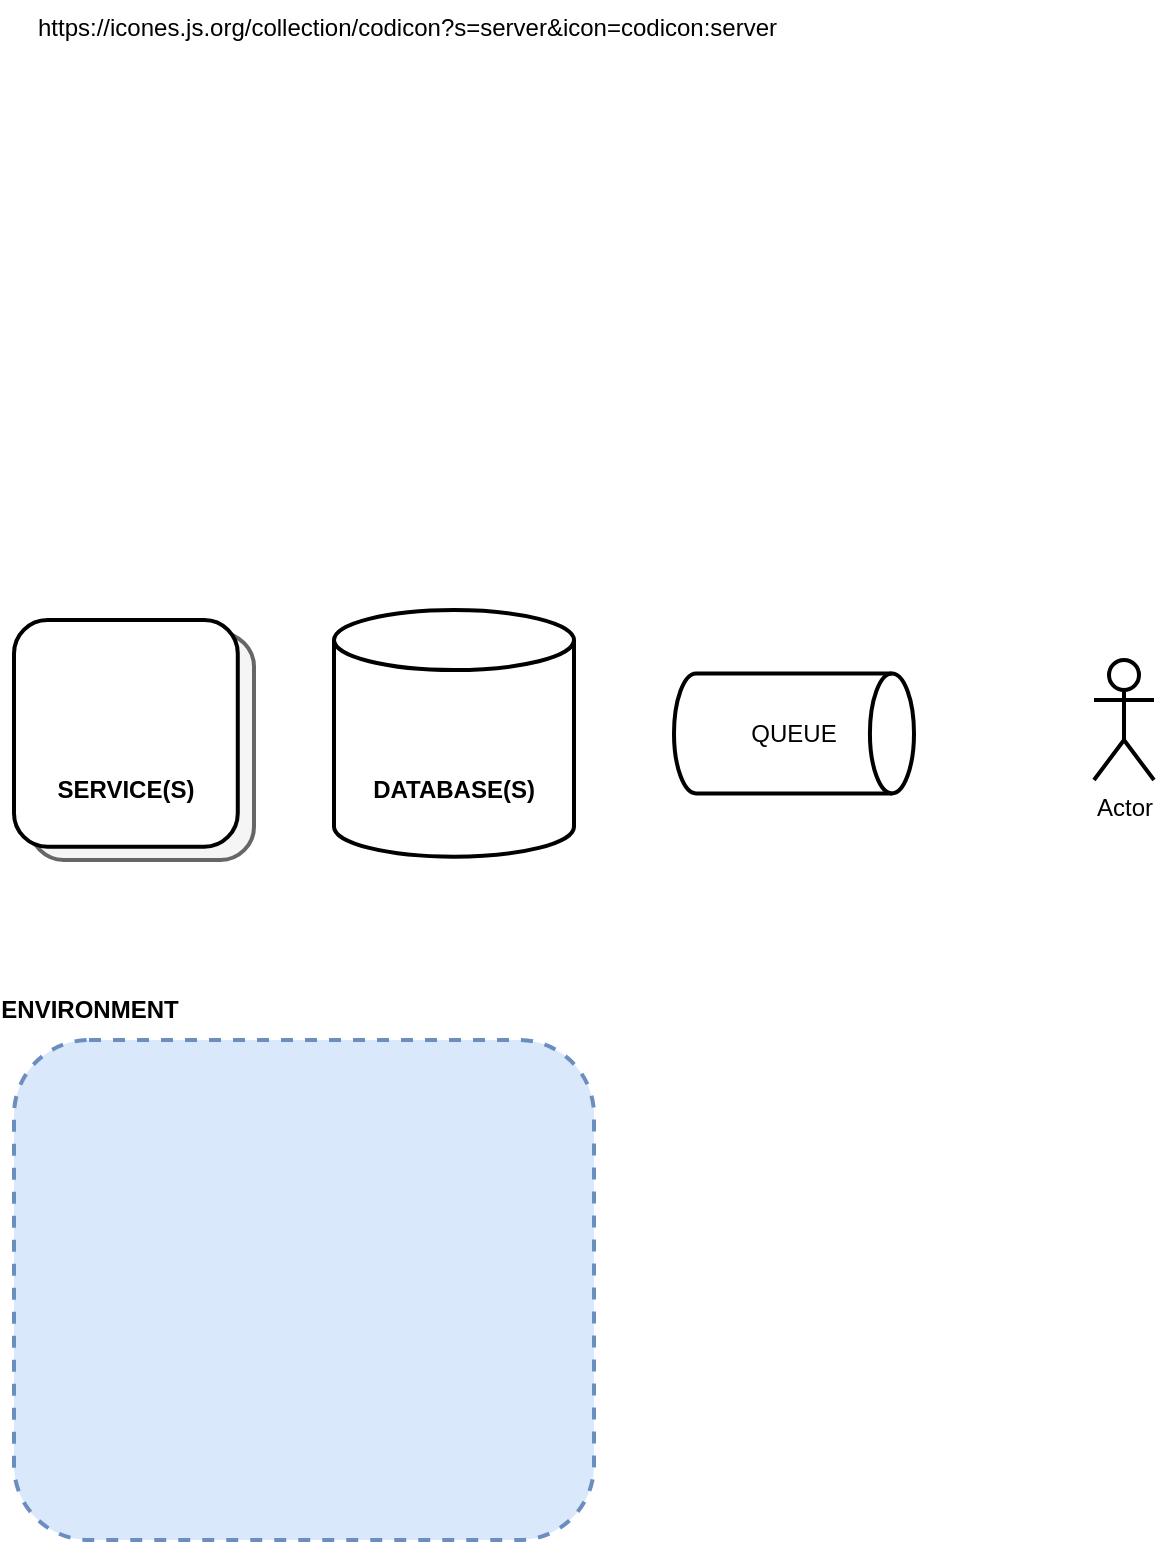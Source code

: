<mxfile locked="false" version="28.0.4" pages="7">
  <diagram name="0-components" id="q98-HXGZOueLtAXCwv_S">
    <mxGraphModel dx="3720" dy="1164" grid="1" gridSize="10" guides="1" tooltips="1" connect="1" arrows="1" fold="1" page="1" pageScale="1" pageWidth="827" pageHeight="1169" math="0" shadow="0">
      <root>
        <mxCell id="0" />
        <mxCell id="1" parent="0" />
        <mxCell id="2in-qt9QWwgsnZadH43Q-3" value="" style="rounded=1;whiteSpace=wrap;html=1;fillColor=#f5f5f5;fontColor=#333333;strokeColor=#666666;strokeWidth=2;" parent="1" vertex="1">
          <mxGeometry x="-1471.888" y="446.617" width="111.888" height="113.383" as="geometry" />
        </mxCell>
        <mxCell id="2in-qt9QWwgsnZadH43Q-2" value="" style="rounded=1;whiteSpace=wrap;html=1;strokeWidth=2;" parent="1" vertex="1">
          <mxGeometry x="-1480" y="440" width="111.888" height="113.383" as="geometry" />
        </mxCell>
        <mxCell id="2in-qt9QWwgsnZadH43Q-6" value="SERVICE(S)" style="text;html=1;align=center;verticalAlign=middle;whiteSpace=wrap;rounded=0;fontStyle=1" parent="1" vertex="1">
          <mxGeometry x="-1454.06" y="510" width="60" height="30" as="geometry" />
        </mxCell>
        <mxCell id="2in-qt9QWwgsnZadH43Q-9" value="" style="shape=cylinder3;whiteSpace=wrap;html=1;boundedLbl=1;backgroundOutline=1;size=15;strokeWidth=2;" parent="1" vertex="1">
          <mxGeometry x="-1320" y="435.04" width="120" height="123.31" as="geometry" />
        </mxCell>
        <mxCell id="2in-qt9QWwgsnZadH43Q-10" value="DATABASE(S)" style="text;html=1;align=center;verticalAlign=middle;whiteSpace=wrap;rounded=0;fontStyle=1" parent="1" vertex="1">
          <mxGeometry x="-1290" y="510" width="60" height="30" as="geometry" />
        </mxCell>
        <mxCell id="2in-qt9QWwgsnZadH43Q-11" value="" style="rounded=1;whiteSpace=wrap;html=1;fillColor=#dae8fc;strokeColor=#6c8ebf;strokeWidth=2;dashed=1;" parent="1" vertex="1">
          <mxGeometry x="-1480" y="650" width="290" height="250" as="geometry" />
        </mxCell>
        <mxCell id="2in-qt9QWwgsnZadH43Q-12" value="&lt;b&gt;ENVIRONMENT&lt;/b&gt;" style="text;html=1;align=center;verticalAlign=middle;whiteSpace=wrap;rounded=0;" parent="1" vertex="1">
          <mxGeometry x="-1471.89" y="620" width="60" height="30" as="geometry" />
        </mxCell>
        <mxCell id="2in-qt9QWwgsnZadH43Q-15" value="QUEUE" style="strokeWidth=2;html=1;shape=mxgraph.flowchart.direct_data;whiteSpace=wrap;" parent="1" vertex="1">
          <mxGeometry x="-1150" y="466.69" width="120" height="60" as="geometry" />
        </mxCell>
        <mxCell id="2in-qt9QWwgsnZadH43Q-20" value="Actor" style="shape=umlActor;verticalLabelPosition=bottom;verticalAlign=top;html=1;outlineConnect=0;strokeWidth=2;" parent="1" vertex="1">
          <mxGeometry x="-940" y="460" width="30" height="60" as="geometry" />
        </mxCell>
        <mxCell id="rHqAQgZ5BiUjoJXI_Eey-3" value="" style="shape=image;verticalLabelPosition=bottom;labelBackgroundColor=default;verticalAlign=top;aspect=fixed;imageAspect=0;image=https://api.iconify.design/codicon:robot.svg;" parent="1" vertex="1">
          <mxGeometry x="-1474.06" y="230" width="100" height="100" as="geometry" />
        </mxCell>
        <UserObject label="https://icones.js.org/collection/codicon?s=server&amp;icon=codicon:server" link="https://icones.js.org/collection/codicon?s=server&amp;icon=codicon:server" id="rHqAQgZ5BiUjoJXI_Eey-4">
          <mxCell style="text;whiteSpace=wrap;" parent="1" vertex="1">
            <mxGeometry x="-1470" y="130" width="400" height="40" as="geometry" />
          </mxCell>
        </UserObject>
        <mxCell id="rHqAQgZ5BiUjoJXI_Eey-5" value="" style="shape=image;verticalLabelPosition=bottom;labelBackgroundColor=default;verticalAlign=top;aspect=fixed;imageAspect=0;image=https://api.iconify.design/codicon:server.svg;imageBackground=none;shadow=0;opacity=80;" parent="1" vertex="1">
          <mxGeometry x="-1449.06" y="460" width="50" height="50" as="geometry" />
        </mxCell>
        <mxCell id="WrLofys684NvBoSxJbDP-1" value="" style="shape=image;verticalLabelPosition=bottom;labelBackgroundColor=default;verticalAlign=top;aspect=fixed;imageAspect=0;image=https://api.iconify.design/codicon:robot.svg;" vertex="1" parent="1">
          <mxGeometry x="-1330" y="270" width="100" height="100" as="geometry" />
        </mxCell>
      </root>
    </mxGraphModel>
  </diagram>
  <diagram id="V4UZfdDIEjR_V_J7zlWK" name="1-introduction-general-setup">
    <mxGraphModel dx="2066" dy="1164" grid="1" gridSize="10" guides="1" tooltips="1" connect="1" arrows="1" fold="1" page="1" pageScale="1" pageWidth="827" pageHeight="1169" math="0" shadow="0">
      <root>
        <mxCell id="0" />
        <mxCell id="1" parent="0" />
        <mxCell id="5EB2dj4WgbH720vFsUBV-6" value="" style="rounded=1;whiteSpace=wrap;html=1;fillColor=#dae8fc;strokeColor=#6c8ebf;strokeWidth=2;dashed=1;" parent="1" vertex="1">
          <mxGeometry x="10" y="30" width="220" height="210" as="geometry" />
        </mxCell>
        <mxCell id="5EB2dj4WgbH720vFsUBV-7" value="&lt;b&gt;ENVIRONMENT&lt;/b&gt;" style="text;html=1;align=center;verticalAlign=middle;whiteSpace=wrap;rounded=0;" parent="1" vertex="1">
          <mxGeometry x="25.94" width="60" height="30" as="geometry" />
        </mxCell>
        <mxCell id="5EB2dj4WgbH720vFsUBV-11" value="" style="rounded=1;whiteSpace=wrap;html=1;fillColor=#ffe6cc;strokeColor=#d79b00;strokeWidth=2;dashed=1;" parent="1" vertex="1">
          <mxGeometry x="380" y="30" width="220" height="210" as="geometry" />
        </mxCell>
        <mxCell id="5EB2dj4WgbH720vFsUBV-15" value="&lt;b&gt;OBSERVABILITY&lt;/b&gt;" style="text;html=1;align=center;verticalAlign=middle;whiteSpace=wrap;rounded=0;" parent="1" vertex="1">
          <mxGeometry x="395.94" width="60" height="30" as="geometry" />
        </mxCell>
        <mxCell id="5EB2dj4WgbH720vFsUBV-17" value="" style="endArrow=classic;html=1;rounded=0;exitX=1;exitY=0.5;exitDx=0;exitDy=0;entryX=0;entryY=0.5;entryDx=0;entryDy=0;strokeWidth=2;" parent="1" source="5EB2dj4WgbH720vFsUBV-6" target="5EB2dj4WgbH720vFsUBV-11" edge="1">
          <mxGeometry width="50" height="50" relative="1" as="geometry">
            <mxPoint x="360" y="40" as="sourcePoint" />
            <mxPoint x="410" y="-10" as="targetPoint" />
          </mxGeometry>
        </mxCell>
        <mxCell id="5EB2dj4WgbH720vFsUBV-21" value="&lt;b&gt;&lt;font style=&quot;font-size: 12px;&quot;&gt;TELEMETRY&lt;/font&gt;&lt;/b&gt;" style="edgeLabel;html=1;align=center;verticalAlign=middle;resizable=0;points=[];" parent="5EB2dj4WgbH720vFsUBV-17" vertex="1" connectable="0">
          <mxGeometry y="-2" relative="1" as="geometry">
            <mxPoint y="-2" as="offset" />
          </mxGeometry>
        </mxCell>
        <mxCell id="5EB2dj4WgbH720vFsUBV-22" value="" style="rounded=1;whiteSpace=wrap;html=1;fillColor=#d5e8d4;strokeColor=#82b366;strokeWidth=2;dashed=1;" parent="1" vertex="1">
          <mxGeometry x="750" y="30" width="220" height="210" as="geometry" />
        </mxCell>
        <mxCell id="5EB2dj4WgbH720vFsUBV-23" value="" style="rounded=1;whiteSpace=wrap;html=1;fillColor=#f5f5f5;fontColor=#333333;strokeColor=#666666;strokeWidth=2;" parent="1" vertex="1">
          <mxGeometry x="808.112" y="81.617" width="111.888" height="113.383" as="geometry" />
        </mxCell>
        <mxCell id="5EB2dj4WgbH720vFsUBV-24" value="" style="rounded=1;whiteSpace=wrap;html=1;strokeWidth=2;" parent="1" vertex="1">
          <mxGeometry x="800" y="75" width="111.888" height="113.383" as="geometry" />
        </mxCell>
        <mxCell id="5EB2dj4WgbH720vFsUBV-25" value="CHANNEL(S)" style="text;html=1;align=center;verticalAlign=middle;whiteSpace=wrap;rounded=0;fontStyle=1" parent="1" vertex="1">
          <mxGeometry x="825.94" y="145" width="60" height="30" as="geometry" />
        </mxCell>
        <mxCell id="5EB2dj4WgbH720vFsUBV-26" value="&lt;b&gt;COMMUNICATION&lt;/b&gt;" style="text;html=1;align=center;verticalAlign=middle;whiteSpace=wrap;rounded=0;" parent="1" vertex="1">
          <mxGeometry x="765.94" width="60" height="30" as="geometry" />
        </mxCell>
        <mxCell id="5EB2dj4WgbH720vFsUBV-28" value="" style="endArrow=classic;html=1;rounded=0;exitX=1;exitY=0.5;exitDx=0;exitDy=0;entryX=0;entryY=0.5;entryDx=0;entryDy=0;strokeWidth=2;" parent="1" target="5EB2dj4WgbH720vFsUBV-22" edge="1">
          <mxGeometry width="50" height="50" relative="1" as="geometry">
            <mxPoint x="600" y="135" as="sourcePoint" />
            <mxPoint x="780" y="-10" as="targetPoint" />
          </mxGeometry>
        </mxCell>
        <mxCell id="5EB2dj4WgbH720vFsUBV-29" value="&lt;b&gt;&lt;font style=&quot;font-size: 12px;&quot;&gt;TELEMETRY&lt;/font&gt;&lt;/b&gt;" style="edgeLabel;html=1;align=center;verticalAlign=middle;resizable=0;points=[];" parent="5EB2dj4WgbH720vFsUBV-28" vertex="1" connectable="0">
          <mxGeometry y="-2" relative="1" as="geometry">
            <mxPoint y="-2" as="offset" />
          </mxGeometry>
        </mxCell>
        <mxCell id="c-0a2TaC_7o56ebuyVyS-5" value="" style="group" parent="1" vertex="1" connectable="0">
          <mxGeometry x="1110" y="85" width="60" height="93.38" as="geometry" />
        </mxCell>
        <mxCell id="c-0a2TaC_7o56ebuyVyS-3" value="" style="shape=actor;whiteSpace=wrap;html=1;strokeWidth=2;fillColor=#f5f5f5;fontColor=#333333;strokeColor=#666666;" parent="c-0a2TaC_7o56ebuyVyS-5" vertex="1">
          <mxGeometry width="60" height="65" as="geometry" />
        </mxCell>
        <mxCell id="c-0a2TaC_7o56ebuyVyS-4" value="&lt;b&gt;ENGINEER(S)&lt;/b&gt;" style="text;html=1;align=center;verticalAlign=middle;whiteSpace=wrap;rounded=0;" parent="c-0a2TaC_7o56ebuyVyS-5" vertex="1">
          <mxGeometry y="75" width="60" height="18.38" as="geometry" />
        </mxCell>
        <mxCell id="c-0a2TaC_7o56ebuyVyS-8" value="" style="endArrow=classic;html=1;rounded=0;exitX=1;exitY=0.5;exitDx=0;exitDy=0;entryX=0;entryY=0.75;entryDx=0;entryDy=0;strokeWidth=2;" parent="1" source="5EB2dj4WgbH720vFsUBV-22" target="c-0a2TaC_7o56ebuyVyS-3" edge="1">
          <mxGeometry width="50" height="50" relative="1" as="geometry">
            <mxPoint x="1061" y="120" as="sourcePoint" />
            <mxPoint x="1211" y="120" as="targetPoint" />
          </mxGeometry>
        </mxCell>
        <mxCell id="c-0a2TaC_7o56ebuyVyS-9" value="&lt;b&gt;&lt;font style=&quot;font-size: 12px;&quot;&gt;NOTIFICATION&lt;/font&gt;&lt;/b&gt;" style="edgeLabel;html=1;align=center;verticalAlign=middle;resizable=0;points=[];" parent="c-0a2TaC_7o56ebuyVyS-8" vertex="1" connectable="0">
          <mxGeometry y="-2" relative="1" as="geometry">
            <mxPoint y="-2" as="offset" />
          </mxGeometry>
        </mxCell>
        <mxCell id="3OyJ6j5H-HCbSMOfHANg-5" value="" style="group" parent="1" vertex="1" connectable="0">
          <mxGeometry x="60" y="75" width="120" height="120" as="geometry" />
        </mxCell>
        <mxCell id="3OyJ6j5H-HCbSMOfHANg-1" value="" style="rounded=1;whiteSpace=wrap;html=1;fillColor=#f5f5f5;fontColor=#333333;strokeColor=#666666;strokeWidth=2;" parent="3OyJ6j5H-HCbSMOfHANg-5" vertex="1">
          <mxGeometry x="8.112" y="6.617" width="111.888" height="113.383" as="geometry" />
        </mxCell>
        <mxCell id="3OyJ6j5H-HCbSMOfHANg-2" value="" style="rounded=1;whiteSpace=wrap;html=1;strokeWidth=2;" parent="3OyJ6j5H-HCbSMOfHANg-5" vertex="1">
          <mxGeometry width="111.888" height="113.383" as="geometry" />
        </mxCell>
        <mxCell id="3OyJ6j5H-HCbSMOfHANg-3" value="SERVICE(S)" style="text;html=1;align=center;verticalAlign=middle;whiteSpace=wrap;rounded=0;fontStyle=1" parent="3OyJ6j5H-HCbSMOfHANg-5" vertex="1">
          <mxGeometry x="25.94" y="70" width="60" height="30" as="geometry" />
        </mxCell>
        <mxCell id="3OyJ6j5H-HCbSMOfHANg-4" value="" style="shape=image;verticalLabelPosition=bottom;labelBackgroundColor=default;verticalAlign=top;aspect=fixed;imageAspect=0;image=https://api.iconify.design/codicon:server.svg;imageBackground=none;shadow=0;" parent="3OyJ6j5H-HCbSMOfHANg-5" vertex="1">
          <mxGeometry x="30.94" y="20" width="50" height="50" as="geometry" />
        </mxCell>
        <mxCell id="3OyJ6j5H-HCbSMOfHANg-7" value="" style="rounded=1;whiteSpace=wrap;html=1;fillColor=#f5f5f5;fontColor=#333333;strokeColor=#666666;strokeWidth=2;" parent="1" vertex="1">
          <mxGeometry x="438.112" y="84.927" width="111.888" height="113.383" as="geometry" />
        </mxCell>
        <mxCell id="3OyJ6j5H-HCbSMOfHANg-8" value="" style="rounded=1;whiteSpace=wrap;html=1;strokeWidth=2;" parent="1" vertex="1">
          <mxGeometry x="430" y="78.31" width="111.888" height="113.383" as="geometry" />
        </mxCell>
        <mxCell id="3OyJ6j5H-HCbSMOfHANg-9" value="SERVICE(S)" style="text;html=1;align=center;verticalAlign=middle;whiteSpace=wrap;rounded=0;fontStyle=1" parent="1" vertex="1">
          <mxGeometry x="455.94" y="148.31" width="60" height="30" as="geometry" />
        </mxCell>
        <mxCell id="3OyJ6j5H-HCbSMOfHANg-11" value="" style="shape=image;verticalLabelPosition=bottom;labelBackgroundColor=default;verticalAlign=top;aspect=fixed;imageAspect=0;image=https://api.iconify.design/codicon:telescope.svg;" parent="1" vertex="1">
          <mxGeometry x="460.94" y="98.31" width="50" height="50" as="geometry" />
        </mxCell>
        <mxCell id="3OyJ6j5H-HCbSMOfHANg-12" value="" style="shape=image;verticalLabelPosition=bottom;labelBackgroundColor=default;verticalAlign=top;aspect=fixed;imageAspect=0;image=https://api.iconify.design/codicon:comment-discussion.svg;" parent="1" vertex="1">
          <mxGeometry x="830.94" y="95" width="50" height="50" as="geometry" />
        </mxCell>
      </root>
    </mxGraphModel>
  </diagram>
  <diagram name="2-copilot-architecture" id="DCrBP6mMyGLm7eOrpJTi">
    <mxGraphModel dx="2066" dy="1164" grid="1" gridSize="10" guides="1" tooltips="1" connect="1" arrows="1" fold="1" page="1" pageScale="1" pageWidth="827" pageHeight="1169" math="0" shadow="0">
      <root>
        <mxCell id="BNOh3TvX74pcn2_nm_7V-0" />
        <mxCell id="BNOh3TvX74pcn2_nm_7V-1" parent="BNOh3TvX74pcn2_nm_7V-0" />
        <mxCell id="UbhqbU8CRIctHor-87NW-0" value="" style="rounded=1;whiteSpace=wrap;html=1;fillColor=#dae8fc;strokeColor=#6c8ebf;strokeWidth=2;dashed=1;" parent="BNOh3TvX74pcn2_nm_7V-1" vertex="1">
          <mxGeometry x="6" y="30" width="220" height="210" as="geometry" />
        </mxCell>
        <mxCell id="UbhqbU8CRIctHor-87NW-1" value="&lt;b&gt;ENVIRONMENT&lt;/b&gt;" style="text;html=1;align=center;verticalAlign=middle;whiteSpace=wrap;rounded=0;" parent="BNOh3TvX74pcn2_nm_7V-1" vertex="1">
          <mxGeometry x="21.94" width="60" height="30" as="geometry" />
        </mxCell>
        <mxCell id="UbhqbU8CRIctHor-87NW-2" value="" style="rounded=1;whiteSpace=wrap;html=1;fillColor=#ffe6cc;strokeColor=#d79b00;strokeWidth=2;dashed=1;" parent="BNOh3TvX74pcn2_nm_7V-1" vertex="1">
          <mxGeometry x="376" y="30" width="220" height="210" as="geometry" />
        </mxCell>
        <mxCell id="UbhqbU8CRIctHor-87NW-3" value="&lt;b&gt;OBSERVABILITY&lt;/b&gt;" style="text;html=1;align=center;verticalAlign=middle;whiteSpace=wrap;rounded=0;" parent="BNOh3TvX74pcn2_nm_7V-1" vertex="1">
          <mxGeometry x="391.94" width="60" height="30" as="geometry" />
        </mxCell>
        <mxCell id="UbhqbU8CRIctHor-87NW-4" value="" style="endArrow=classic;html=1;rounded=0;exitX=1;exitY=0.5;exitDx=0;exitDy=0;entryX=0;entryY=0.5;entryDx=0;entryDy=0;strokeWidth=2;" parent="BNOh3TvX74pcn2_nm_7V-1" source="UbhqbU8CRIctHor-87NW-0" target="UbhqbU8CRIctHor-87NW-2" edge="1">
          <mxGeometry width="50" height="50" relative="1" as="geometry">
            <mxPoint x="356" y="40" as="sourcePoint" />
            <mxPoint x="406" y="-10" as="targetPoint" />
          </mxGeometry>
        </mxCell>
        <mxCell id="UbhqbU8CRIctHor-87NW-5" value="&lt;b&gt;&lt;font style=&quot;font-size: 12px;&quot;&gt;TELEMETRY&lt;/font&gt;&lt;/b&gt;" style="edgeLabel;html=1;align=center;verticalAlign=middle;resizable=0;points=[];" parent="UbhqbU8CRIctHor-87NW-4" vertex="1" connectable="0">
          <mxGeometry y="-2" relative="1" as="geometry">
            <mxPoint y="-2" as="offset" />
          </mxGeometry>
        </mxCell>
        <mxCell id="UbhqbU8CRIctHor-87NW-6" value="" style="rounded=1;whiteSpace=wrap;html=1;fillColor=#d5e8d4;strokeColor=#82b366;strokeWidth=2;dashed=1;" parent="BNOh3TvX74pcn2_nm_7V-1" vertex="1">
          <mxGeometry x="746" y="30" width="220" height="210" as="geometry" />
        </mxCell>
        <mxCell id="UbhqbU8CRIctHor-87NW-7" value="" style="rounded=1;whiteSpace=wrap;html=1;fillColor=#f5f5f5;fontColor=#333333;strokeColor=#666666;strokeWidth=2;" parent="BNOh3TvX74pcn2_nm_7V-1" vertex="1">
          <mxGeometry x="804.112" y="81.617" width="111.888" height="113.383" as="geometry" />
        </mxCell>
        <mxCell id="UbhqbU8CRIctHor-87NW-8" value="" style="rounded=1;whiteSpace=wrap;html=1;strokeWidth=2;" parent="BNOh3TvX74pcn2_nm_7V-1" vertex="1">
          <mxGeometry x="796" y="75" width="111.888" height="113.383" as="geometry" />
        </mxCell>
        <mxCell id="UbhqbU8CRIctHor-87NW-9" value="CHANNEL(S)" style="text;html=1;align=center;verticalAlign=middle;whiteSpace=wrap;rounded=0;fontStyle=1" parent="BNOh3TvX74pcn2_nm_7V-1" vertex="1">
          <mxGeometry x="821.94" y="145" width="60" height="30" as="geometry" />
        </mxCell>
        <mxCell id="UbhqbU8CRIctHor-87NW-10" value="&lt;b&gt;COMMUNICATION&lt;/b&gt;" style="text;html=1;align=center;verticalAlign=middle;whiteSpace=wrap;rounded=0;" parent="BNOh3TvX74pcn2_nm_7V-1" vertex="1">
          <mxGeometry x="761.94" width="60" height="30" as="geometry" />
        </mxCell>
        <mxCell id="UbhqbU8CRIctHor-87NW-11" value="" style="endArrow=classic;html=1;rounded=0;exitX=1;exitY=0.5;exitDx=0;exitDy=0;entryX=0;entryY=0.5;entryDx=0;entryDy=0;strokeWidth=2;" parent="BNOh3TvX74pcn2_nm_7V-1" target="UbhqbU8CRIctHor-87NW-6" edge="1">
          <mxGeometry width="50" height="50" relative="1" as="geometry">
            <mxPoint x="596" y="135" as="sourcePoint" />
            <mxPoint x="776" y="-10" as="targetPoint" />
          </mxGeometry>
        </mxCell>
        <mxCell id="UbhqbU8CRIctHor-87NW-12" value="&lt;b&gt;&lt;font style=&quot;font-size: 12px;&quot;&gt;TELEMETRY&lt;/font&gt;&lt;/b&gt;" style="edgeLabel;html=1;align=center;verticalAlign=middle;resizable=0;points=[];" parent="UbhqbU8CRIctHor-87NW-11" vertex="1" connectable="0">
          <mxGeometry y="-2" relative="1" as="geometry">
            <mxPoint y="-2" as="offset" />
          </mxGeometry>
        </mxCell>
        <mxCell id="UbhqbU8CRIctHor-87NW-13" value="" style="group" parent="BNOh3TvX74pcn2_nm_7V-1" vertex="1" connectable="0">
          <mxGeometry x="1106" y="85" width="60" height="93.38" as="geometry" />
        </mxCell>
        <mxCell id="UbhqbU8CRIctHor-87NW-14" value="" style="shape=actor;whiteSpace=wrap;html=1;strokeWidth=2;fillColor=#f5f5f5;fontColor=#333333;strokeColor=#666666;" parent="UbhqbU8CRIctHor-87NW-13" vertex="1">
          <mxGeometry width="60" height="65" as="geometry" />
        </mxCell>
        <mxCell id="UbhqbU8CRIctHor-87NW-15" value="&lt;b&gt;ENGINEER(S)&lt;/b&gt;" style="text;html=1;align=center;verticalAlign=middle;whiteSpace=wrap;rounded=0;" parent="UbhqbU8CRIctHor-87NW-13" vertex="1">
          <mxGeometry y="75" width="60" height="18.38" as="geometry" />
        </mxCell>
        <mxCell id="UbhqbU8CRIctHor-87NW-16" value="" style="endArrow=classic;html=1;rounded=0;exitX=1;exitY=0.5;exitDx=0;exitDy=0;entryX=0;entryY=0.75;entryDx=0;entryDy=0;strokeWidth=2;" parent="BNOh3TvX74pcn2_nm_7V-1" source="UbhqbU8CRIctHor-87NW-6" target="UbhqbU8CRIctHor-87NW-14" edge="1">
          <mxGeometry width="50" height="50" relative="1" as="geometry">
            <mxPoint x="1057" y="120" as="sourcePoint" />
            <mxPoint x="1207" y="120" as="targetPoint" />
          </mxGeometry>
        </mxCell>
        <mxCell id="UbhqbU8CRIctHor-87NW-17" value="&lt;b&gt;&lt;font style=&quot;font-size: 12px;&quot;&gt;NOTIFICATION&lt;/font&gt;&lt;/b&gt;" style="edgeLabel;html=1;align=center;verticalAlign=middle;resizable=0;points=[];" parent="UbhqbU8CRIctHor-87NW-16" vertex="1" connectable="0">
          <mxGeometry y="-2" relative="1" as="geometry">
            <mxPoint y="-2" as="offset" />
          </mxGeometry>
        </mxCell>
        <mxCell id="UbhqbU8CRIctHor-87NW-18" value="" style="group" parent="BNOh3TvX74pcn2_nm_7V-1" vertex="1" connectable="0">
          <mxGeometry x="56" y="75" width="120.0" height="120" as="geometry" />
        </mxCell>
        <mxCell id="UbhqbU8CRIctHor-87NW-19" value="" style="rounded=1;whiteSpace=wrap;html=1;fillColor=#f5f5f5;fontColor=#333333;strokeColor=#666666;strokeWidth=2;" parent="UbhqbU8CRIctHor-87NW-18" vertex="1">
          <mxGeometry x="8.112" y="6.617" width="111.888" height="113.383" as="geometry" />
        </mxCell>
        <mxCell id="UbhqbU8CRIctHor-87NW-20" value="" style="rounded=1;whiteSpace=wrap;html=1;strokeWidth=2;" parent="UbhqbU8CRIctHor-87NW-18" vertex="1">
          <mxGeometry width="111.888" height="113.383" as="geometry" />
        </mxCell>
        <mxCell id="UbhqbU8CRIctHor-87NW-21" value="SERVICE(S)" style="text;html=1;align=center;verticalAlign=middle;whiteSpace=wrap;rounded=0;fontStyle=1" parent="UbhqbU8CRIctHor-87NW-18" vertex="1">
          <mxGeometry x="25.94" y="70" width="60" height="30" as="geometry" />
        </mxCell>
        <mxCell id="UbhqbU8CRIctHor-87NW-22" value="" style="shape=image;verticalLabelPosition=bottom;labelBackgroundColor=default;verticalAlign=top;aspect=fixed;imageAspect=0;image=https://api.iconify.design/codicon:server.svg;imageBackground=none;shadow=0;" parent="UbhqbU8CRIctHor-87NW-18" vertex="1">
          <mxGeometry x="30.94" y="20" width="50" height="50" as="geometry" />
        </mxCell>
        <mxCell id="UbhqbU8CRIctHor-87NW-23" value="" style="rounded=1;whiteSpace=wrap;html=1;fillColor=#f5f5f5;fontColor=#333333;strokeColor=#666666;strokeWidth=2;" parent="BNOh3TvX74pcn2_nm_7V-1" vertex="1">
          <mxGeometry x="434.112" y="84.927" width="111.888" height="113.383" as="geometry" />
        </mxCell>
        <mxCell id="UbhqbU8CRIctHor-87NW-24" value="" style="rounded=1;whiteSpace=wrap;html=1;strokeWidth=2;" parent="BNOh3TvX74pcn2_nm_7V-1" vertex="1">
          <mxGeometry x="426" y="78.31" width="111.888" height="113.383" as="geometry" />
        </mxCell>
        <mxCell id="UbhqbU8CRIctHor-87NW-25" value="SERVICE(S)" style="text;html=1;align=center;verticalAlign=middle;whiteSpace=wrap;rounded=0;fontStyle=1" parent="BNOh3TvX74pcn2_nm_7V-1" vertex="1">
          <mxGeometry x="451.94" y="148.31" width="60" height="30" as="geometry" />
        </mxCell>
        <mxCell id="UbhqbU8CRIctHor-87NW-26" value="" style="shape=image;verticalLabelPosition=bottom;labelBackgroundColor=default;verticalAlign=top;aspect=fixed;imageAspect=0;image=https://api.iconify.design/codicon:telescope.svg;" parent="BNOh3TvX74pcn2_nm_7V-1" vertex="1">
          <mxGeometry x="456.94" y="98.31" width="50" height="50" as="geometry" />
        </mxCell>
        <mxCell id="UbhqbU8CRIctHor-87NW-27" value="" style="shape=image;verticalLabelPosition=bottom;labelBackgroundColor=default;verticalAlign=top;aspect=fixed;imageAspect=0;image=https://api.iconify.design/codicon:comment-discussion.svg;" parent="BNOh3TvX74pcn2_nm_7V-1" vertex="1">
          <mxGeometry x="826.94" y="95" width="50" height="50" as="geometry" />
        </mxCell>
        <mxCell id="UbhqbU8CRIctHor-87NW-30" value="" style="group" parent="BNOh3TvX74pcn2_nm_7V-1" vertex="1" connectable="0">
          <mxGeometry x="426" y="330" width="120.0" height="120" as="geometry" />
        </mxCell>
        <mxCell id="UbhqbU8CRIctHor-87NW-31" value="" style="rounded=1;whiteSpace=wrap;html=1;fillColor=#f5f5f5;fontColor=#333333;strokeColor=#666666;strokeWidth=2;" parent="UbhqbU8CRIctHor-87NW-30" vertex="1">
          <mxGeometry x="8.112" y="6.617" width="111.888" height="113.383" as="geometry" />
        </mxCell>
        <mxCell id="UbhqbU8CRIctHor-87NW-32" value="" style="rounded=1;whiteSpace=wrap;html=1;strokeWidth=2;" parent="UbhqbU8CRIctHor-87NW-30" vertex="1">
          <mxGeometry width="111.888" height="113.383" as="geometry" />
        </mxCell>
        <mxCell id="UbhqbU8CRIctHor-87NW-33" value="COPILOT" style="text;html=1;align=center;verticalAlign=middle;whiteSpace=wrap;rounded=0;fontStyle=1" parent="UbhqbU8CRIctHor-87NW-30" vertex="1">
          <mxGeometry x="25.94" y="70" width="60" height="30" as="geometry" />
        </mxCell>
        <mxCell id="UbhqbU8CRIctHor-87NW-35" value="" style="shape=image;verticalLabelPosition=bottom;labelBackgroundColor=default;verticalAlign=top;aspect=fixed;imageAspect=0;image=https://api.iconify.design/codicon:robot.svg;" parent="UbhqbU8CRIctHor-87NW-30" vertex="1">
          <mxGeometry x="30.94" y="20" width="50" height="50" as="geometry" />
        </mxCell>
        <mxCell id="UbhqbU8CRIctHor-87NW-36" value="" style="group" parent="BNOh3TvX74pcn2_nm_7V-1" vertex="1" connectable="0">
          <mxGeometry x="426" y="520" width="120.0" height="120" as="geometry" />
        </mxCell>
        <mxCell id="UbhqbU8CRIctHor-87NW-37" value="" style="rounded=1;whiteSpace=wrap;html=1;fillColor=#f5f5f5;fontColor=#333333;strokeColor=#666666;strokeWidth=2;" parent="UbhqbU8CRIctHor-87NW-36" vertex="1">
          <mxGeometry x="8.112" y="6.617" width="111.888" height="113.383" as="geometry" />
        </mxCell>
        <mxCell id="UbhqbU8CRIctHor-87NW-38" value="" style="rounded=1;whiteSpace=wrap;html=1;strokeWidth=2;" parent="UbhqbU8CRIctHor-87NW-36" vertex="1">
          <mxGeometry width="111.888" height="113.383" as="geometry" />
        </mxCell>
        <mxCell id="UbhqbU8CRIctHor-87NW-39" value="LLM" style="text;html=1;align=center;verticalAlign=middle;whiteSpace=wrap;rounded=0;fontStyle=1" parent="UbhqbU8CRIctHor-87NW-36" vertex="1">
          <mxGeometry x="25.94" y="70" width="60" height="30" as="geometry" />
        </mxCell>
        <mxCell id="UbhqbU8CRIctHor-87NW-40" value="" style="shape=image;verticalLabelPosition=bottom;labelBackgroundColor=default;verticalAlign=top;aspect=fixed;imageAspect=0;image=https://api.iconify.design/codicon:server.svg;imageBackground=none;shadow=0;" parent="UbhqbU8CRIctHor-87NW-36" vertex="1">
          <mxGeometry x="30.94" y="20" width="50" height="50" as="geometry" />
        </mxCell>
        <mxCell id="UbhqbU8CRIctHor-87NW-41" value="" style="endArrow=classic;html=1;rounded=0;exitX=0.5;exitY=0;exitDx=0;exitDy=0;entryX=0.473;entryY=1.01;entryDx=0;entryDy=0;strokeWidth=2;entryPerimeter=0;startArrow=classic;startFill=1;" parent="BNOh3TvX74pcn2_nm_7V-1" source="UbhqbU8CRIctHor-87NW-32" target="UbhqbU8CRIctHor-87NW-2" edge="1">
          <mxGeometry width="50" height="50" relative="1" as="geometry">
            <mxPoint x="706" y="250" as="sourcePoint" />
            <mxPoint x="856" y="250" as="targetPoint" />
          </mxGeometry>
        </mxCell>
        <mxCell id="UbhqbU8CRIctHor-87NW-42" value="&lt;span style=&quot;font-size: 12px;&quot;&gt;&lt;b&gt;SIGNALS&lt;/b&gt;&lt;/span&gt;" style="edgeLabel;html=1;align=center;verticalAlign=middle;resizable=0;points=[];" parent="UbhqbU8CRIctHor-87NW-41" vertex="1" connectable="0">
          <mxGeometry y="-2" relative="1" as="geometry">
            <mxPoint y="-2" as="offset" />
          </mxGeometry>
        </mxCell>
        <mxCell id="UbhqbU8CRIctHor-87NW-44" value="" style="endArrow=classic;html=1;rounded=1;exitX=1;exitY=0.5;exitDx=0;exitDy=0;entryX=0.5;entryY=1;entryDx=0;entryDy=0;strokeWidth=2;edgeStyle=orthogonalEdgeStyle;startArrow=classic;startFill=1;" parent="BNOh3TvX74pcn2_nm_7V-1" source="UbhqbU8CRIctHor-87NW-32" target="UbhqbU8CRIctHor-87NW-6" edge="1">
          <mxGeometry width="50" height="50" relative="1" as="geometry">
            <mxPoint x="546" y="260" as="sourcePoint" />
            <mxPoint x="696" y="260" as="targetPoint" />
          </mxGeometry>
        </mxCell>
        <mxCell id="UbhqbU8CRIctHor-87NW-45" value="&lt;span style=&quot;font-size: 12px;&quot;&gt;&lt;b&gt;NOTIFICATION(S)&lt;/b&gt;&lt;/span&gt;" style="edgeLabel;html=1;align=center;verticalAlign=middle;resizable=0;points=[];" parent="UbhqbU8CRIctHor-87NW-44" vertex="1" connectable="0">
          <mxGeometry y="-2" relative="1" as="geometry">
            <mxPoint x="-80" y="-2" as="offset" />
          </mxGeometry>
        </mxCell>
        <mxCell id="UbhqbU8CRIctHor-87NW-47" value="&lt;span style=&quot;font-size: 12px;&quot;&gt;&lt;b&gt;REPLY&lt;/b&gt;&lt;/span&gt;" style="edgeLabel;html=1;align=center;verticalAlign=middle;resizable=0;points=[];" parent="BNOh3TvX74pcn2_nm_7V-1" vertex="1" connectable="0">
          <mxGeometry x="856" y="320" as="geometry" />
        </mxCell>
        <mxCell id="UbhqbU8CRIctHor-87NW-48" value="" style="endArrow=classic;html=1;rounded=0;exitX=0.5;exitY=0;exitDx=0;exitDy=0;entryX=0.5;entryY=1;entryDx=0;entryDy=0;strokeWidth=2;startArrow=classic;startFill=1;" parent="BNOh3TvX74pcn2_nm_7V-1" source="UbhqbU8CRIctHor-87NW-38" target="UbhqbU8CRIctHor-87NW-32" edge="1">
          <mxGeometry width="50" height="50" relative="1" as="geometry">
            <mxPoint x="628" y="588" as="sourcePoint" />
            <mxPoint x="626" y="500" as="targetPoint" />
          </mxGeometry>
        </mxCell>
        <mxCell id="UbhqbU8CRIctHor-87NW-49" value="&lt;span style=&quot;font-size: 12px;&quot;&gt;&lt;b&gt;CALL&lt;/b&gt;&lt;/span&gt;" style="edgeLabel;html=1;align=center;verticalAlign=middle;resizable=0;points=[];" parent="UbhqbU8CRIctHor-87NW-48" vertex="1" connectable="0">
          <mxGeometry y="-2" relative="1" as="geometry">
            <mxPoint y="-2" as="offset" />
          </mxGeometry>
        </mxCell>
      </root>
    </mxGraphModel>
  </diagram>
  <diagram name="3-environment-setup" id="RlkyIpyL3uwBH8MP19K5">
    <mxGraphModel dx="2066" dy="1272" grid="1" gridSize="10" guides="1" tooltips="1" connect="1" arrows="1" fold="1" page="1" pageScale="1" pageWidth="827" pageHeight="1169" math="0" shadow="0">
      <root>
        <mxCell id="PGnj8TDQs7HSUovZBll8-0" />
        <mxCell id="PGnj8TDQs7HSUovZBll8-1" parent="PGnj8TDQs7HSUovZBll8-0" />
        <mxCell id="PGnj8TDQs7HSUovZBll8-2" value="" style="rounded=1;whiteSpace=wrap;html=1;fillColor=#dae8fc;strokeColor=#6c8ebf;strokeWidth=2;dashed=1;" vertex="1" parent="PGnj8TDQs7HSUovZBll8-1">
          <mxGeometry x="6" y="30" width="514" height="530" as="geometry" />
        </mxCell>
        <mxCell id="PGnj8TDQs7HSUovZBll8-3" value="&lt;b&gt;ENVIRONMENT&lt;/b&gt;" style="text;html=1;align=center;verticalAlign=middle;whiteSpace=wrap;rounded=0;" vertex="1" parent="PGnj8TDQs7HSUovZBll8-1">
          <mxGeometry x="21.94" width="60" height="30" as="geometry" />
        </mxCell>
        <mxCell id="PGnj8TDQs7HSUovZBll8-20" value="" style="group" vertex="1" connectable="0" parent="PGnj8TDQs7HSUovZBll8-1">
          <mxGeometry x="56" y="75" width="120.0" height="120" as="geometry" />
        </mxCell>
        <mxCell id="PGnj8TDQs7HSUovZBll8-21" value="" style="rounded=1;whiteSpace=wrap;html=1;fillColor=#f5f5f5;fontColor=#333333;strokeColor=#666666;strokeWidth=2;" vertex="1" parent="PGnj8TDQs7HSUovZBll8-20">
          <mxGeometry x="8.112" y="6.617" width="111.888" height="113.383" as="geometry" />
        </mxCell>
        <mxCell id="PGnj8TDQs7HSUovZBll8-22" value="" style="rounded=1;whiteSpace=wrap;html=1;strokeWidth=2;" vertex="1" parent="PGnj8TDQs7HSUovZBll8-20">
          <mxGeometry width="111.888" height="113.383" as="geometry" />
        </mxCell>
        <mxCell id="PGnj8TDQs7HSUovZBll8-23" value="PRODUCTS SERVICE" style="text;html=1;align=center;verticalAlign=middle;whiteSpace=wrap;rounded=0;fontStyle=1" vertex="1" parent="PGnj8TDQs7HSUovZBll8-20">
          <mxGeometry x="25.94" y="70" width="60" height="30" as="geometry" />
        </mxCell>
        <mxCell id="PGnj8TDQs7HSUovZBll8-24" value="" style="shape=image;verticalLabelPosition=bottom;labelBackgroundColor=default;verticalAlign=top;aspect=fixed;imageAspect=0;image=https://api.iconify.design/codicon:server.svg;imageBackground=none;shadow=0;" vertex="1" parent="PGnj8TDQs7HSUovZBll8-20">
          <mxGeometry x="30.94" y="20" width="50" height="50" as="geometry" />
        </mxCell>
        <mxCell id="21zFspnQtsuQpNX_Fmsd-6" value="" style="group" vertex="1" connectable="0" parent="PGnj8TDQs7HSUovZBll8-1">
          <mxGeometry x="56" y="270" width="120.0" height="120" as="geometry" />
        </mxCell>
        <mxCell id="21zFspnQtsuQpNX_Fmsd-7" value="" style="rounded=1;whiteSpace=wrap;html=1;fillColor=#f5f5f5;fontColor=#333333;strokeColor=#666666;strokeWidth=2;" vertex="1" parent="21zFspnQtsuQpNX_Fmsd-6">
          <mxGeometry x="8.112" y="6.617" width="111.888" height="113.383" as="geometry" />
        </mxCell>
        <mxCell id="21zFspnQtsuQpNX_Fmsd-8" value="" style="rounded=1;whiteSpace=wrap;html=1;strokeWidth=2;" vertex="1" parent="21zFspnQtsuQpNX_Fmsd-6">
          <mxGeometry width="111.888" height="113.383" as="geometry" />
        </mxCell>
        <mxCell id="21zFspnQtsuQpNX_Fmsd-9" value="ORDERS SERVICE" style="text;html=1;align=center;verticalAlign=middle;whiteSpace=wrap;rounded=0;fontStyle=1" vertex="1" parent="21zFspnQtsuQpNX_Fmsd-6">
          <mxGeometry x="25.94" y="70" width="60" height="30" as="geometry" />
        </mxCell>
        <mxCell id="21zFspnQtsuQpNX_Fmsd-10" value="" style="shape=image;verticalLabelPosition=bottom;labelBackgroundColor=default;verticalAlign=top;aspect=fixed;imageAspect=0;image=https://api.iconify.design/codicon:server.svg;imageBackground=none;shadow=0;" vertex="1" parent="21zFspnQtsuQpNX_Fmsd-6">
          <mxGeometry x="30.94" y="20" width="50" height="50" as="geometry" />
        </mxCell>
        <mxCell id="kVbneIBuRnj3pmHxpAJL-11" value="" style="group;strokeWidth=2;" vertex="1" connectable="0" parent="PGnj8TDQs7HSUovZBll8-1">
          <mxGeometry x="270" y="270" width="110" height="113.31" as="geometry" />
        </mxCell>
        <mxCell id="kVbneIBuRnj3pmHxpAJL-0" value="" style="shape=cylinder3;whiteSpace=wrap;html=1;boundedLbl=1;backgroundOutline=1;size=15;strokeWidth=2;strokeColor=#B3B3B3;" vertex="1" parent="kVbneIBuRnj3pmHxpAJL-11">
          <mxGeometry width="110" height="113.31" as="geometry" />
        </mxCell>
        <mxCell id="kVbneIBuRnj3pmHxpAJL-1" value="" style="shape=image;verticalLabelPosition=bottom;labelBackgroundColor=default;verticalAlign=top;aspect=fixed;imageAspect=0;image=https://api.iconify.design/devicon:redis.svg;" vertex="1" parent="kVbneIBuRnj3pmHxpAJL-11">
          <mxGeometry x="30" y="40.0" width="50" height="50" as="geometry" />
        </mxCell>
        <mxCell id="kVbneIBuRnj3pmHxpAJL-12" value="" style="group" vertex="1" connectable="0" parent="PGnj8TDQs7HSUovZBll8-1">
          <mxGeometry x="270" y="75" width="110" height="113.31" as="geometry" />
        </mxCell>
        <mxCell id="kVbneIBuRnj3pmHxpAJL-9" value="" style="shape=cylinder3;whiteSpace=wrap;html=1;boundedLbl=1;backgroundOutline=1;size=15;strokeWidth=2;strokeColor=#B3B3B3;" vertex="1" parent="kVbneIBuRnj3pmHxpAJL-12">
          <mxGeometry width="110" height="113.31" as="geometry" />
        </mxCell>
        <mxCell id="kVbneIBuRnj3pmHxpAJL-2" value="" style="shape=image;verticalLabelPosition=bottom;labelBackgroundColor=default;verticalAlign=top;aspect=fixed;imageAspect=0;image=https://api.iconify.design/devicon:postgresql.svg;" vertex="1" parent="kVbneIBuRnj3pmHxpAJL-12">
          <mxGeometry x="30" y="40" width="50" height="50" as="geometry" />
        </mxCell>
        <mxCell id="pFNxdjVgO9k6UI1BdxxB-0" value="" style="endArrow=classic;html=1;rounded=0;exitX=1;exitY=0.5;exitDx=0;exitDy=0;entryX=0;entryY=0.5;entryDx=0;entryDy=0;strokeWidth=2;entryPerimeter=0;" edge="1" parent="PGnj8TDQs7HSUovZBll8-1" source="PGnj8TDQs7HSUovZBll8-22" target="kVbneIBuRnj3pmHxpAJL-9">
          <mxGeometry width="50" height="50" relative="1" as="geometry">
            <mxPoint x="190" y="136.16" as="sourcePoint" />
            <mxPoint x="340" y="136.16" as="targetPoint" />
          </mxGeometry>
        </mxCell>
        <mxCell id="pFNxdjVgO9k6UI1BdxxB-2" value="" style="endArrow=classic;html=1;rounded=0;exitX=0.5;exitY=0;exitDx=0;exitDy=0;entryX=0.5;entryY=1;entryDx=0;entryDy=0;strokeWidth=2;" edge="1" parent="PGnj8TDQs7HSUovZBll8-1" source="21zFspnQtsuQpNX_Fmsd-8" target="PGnj8TDQs7HSUovZBll8-22">
          <mxGeometry width="50" height="50" relative="1" as="geometry">
            <mxPoint x="210" y="-150" as="sourcePoint" />
            <mxPoint x="360" y="-150" as="targetPoint" />
          </mxGeometry>
        </mxCell>
        <mxCell id="pFNxdjVgO9k6UI1BdxxB-3" value="&lt;b&gt;&lt;font style=&quot;font-size: 12px; background-color: light-dark(rgb(218, 232, 252), rgb(237, 237, 237));&quot;&gt;REST&lt;/font&gt;&lt;/b&gt;" style="edgeLabel;html=1;align=center;verticalAlign=middle;resizable=0;points=[];" vertex="1" connectable="0" parent="pFNxdjVgO9k6UI1BdxxB-2">
          <mxGeometry y="-2" relative="1" as="geometry">
            <mxPoint y="-2" as="offset" />
          </mxGeometry>
        </mxCell>
        <mxCell id="pFNxdjVgO9k6UI1BdxxB-7" value="" style="endArrow=classic;html=1;rounded=0;exitX=1;exitY=0.5;exitDx=0;exitDy=0;entryX=0;entryY=0.5;entryDx=0;entryDy=0;strokeWidth=2;entryPerimeter=0;" edge="1" parent="PGnj8TDQs7HSUovZBll8-1" source="21zFspnQtsuQpNX_Fmsd-8" target="kVbneIBuRnj3pmHxpAJL-0">
          <mxGeometry width="50" height="50" relative="1" as="geometry">
            <mxPoint x="220" y="352" as="sourcePoint" />
            <mxPoint x="220" y="240" as="targetPoint" />
          </mxGeometry>
        </mxCell>
        <mxCell id="pFNxdjVgO9k6UI1BdxxB-9" value="" style="group" vertex="1" connectable="0" parent="PGnj8TDQs7HSUovZBll8-1">
          <mxGeometry x="270" y="440" width="180" height="63.34" as="geometry" />
        </mxCell>
        <mxCell id="kPFo-yJrcTFWlEAZz783-0" value="" style="strokeWidth=2;html=1;shape=mxgraph.flowchart.direct_data;whiteSpace=wrap;fillColor=#FFFFFF;fontColor=#333333;strokeColor=light-dark(#b3b3b3, #959595);" vertex="1" parent="pFNxdjVgO9k6UI1BdxxB-9">
          <mxGeometry width="180" height="63.34" as="geometry" />
        </mxCell>
        <mxCell id="kVbneIBuRnj3pmHxpAJL-3" value="" style="shape=image;verticalLabelPosition=bottom;labelBackgroundColor=default;verticalAlign=top;aspect=fixed;imageAspect=0;image=https://api.iconify.design/devicon:apachekafka.svg;" vertex="1" parent="pFNxdjVgO9k6UI1BdxxB-9">
          <mxGeometry x="65" y="6.67" width="50" height="50" as="geometry" />
        </mxCell>
        <mxCell id="pFNxdjVgO9k6UI1BdxxB-10" value="" style="endArrow=classic;html=1;rounded=1;exitX=0.5;exitY=1;exitDx=0;exitDy=0;entryX=0;entryY=0.5;entryDx=0;entryDy=0;strokeWidth=2;entryPerimeter=0;edgeStyle=orthogonalEdgeStyle;curved=0;" edge="1" parent="PGnj8TDQs7HSUovZBll8-1" source="21zFspnQtsuQpNX_Fmsd-8" target="kPFo-yJrcTFWlEAZz783-0">
          <mxGeometry width="50" height="50" relative="1" as="geometry">
            <mxPoint x="200" y="370" as="sourcePoint" />
            <mxPoint x="302" y="370" as="targetPoint" />
          </mxGeometry>
        </mxCell>
      </root>
    </mxGraphModel>
  </diagram>
  <diagram name="4-telemetry-setup" id="zOKdz2Vo0ZEhtVkCwN0t">
    <mxGraphModel dx="2066" dy="103" grid="1" gridSize="10" guides="1" tooltips="1" connect="1" arrows="1" fold="1" page="1" pageScale="1" pageWidth="827" pageHeight="1169" math="0" shadow="0">
      <root>
        <mxCell id="3YNxNUeTEfLgaRgqUOqH-0" />
        <mxCell id="3YNxNUeTEfLgaRgqUOqH-1" parent="3YNxNUeTEfLgaRgqUOqH-0" />
        <mxCell id="7CCJzI4JXARH4mijWVYy-0" value="" style="rounded=1;whiteSpace=wrap;html=1;fillColor=#ffe6cc;strokeColor=#d79b00;strokeWidth=2;dashed=1;" vertex="1" parent="3YNxNUeTEfLgaRgqUOqH-1">
          <mxGeometry x="10" y="1199" width="780" height="490" as="geometry" />
        </mxCell>
        <mxCell id="7CCJzI4JXARH4mijWVYy-1" value="&lt;b&gt;OBSERVABILITY&lt;/b&gt;" style="text;html=1;align=center;verticalAlign=middle;whiteSpace=wrap;rounded=0;" vertex="1" parent="3YNxNUeTEfLgaRgqUOqH-1">
          <mxGeometry x="30.0" y="1169" width="60" height="30" as="geometry" />
        </mxCell>
        <mxCell id="7CCJzI4JXARH4mijWVYy-38" value="" style="group" vertex="1" connectable="0" parent="3YNxNUeTEfLgaRgqUOqH-1">
          <mxGeometry x="30" y="1379" width="120.0" height="120" as="geometry" />
        </mxCell>
        <mxCell id="7CCJzI4JXARH4mijWVYy-14" value="" style="rounded=1;whiteSpace=wrap;html=1;fillColor=#f5f5f5;fontColor=#333333;strokeColor=#666666;strokeWidth=2;" vertex="1" parent="7CCJzI4JXARH4mijWVYy-38">
          <mxGeometry x="8.112" y="6.617" width="111.888" height="113.383" as="geometry" />
        </mxCell>
        <mxCell id="7CCJzI4JXARH4mijWVYy-15" value="" style="rounded=1;whiteSpace=wrap;html=1;strokeWidth=2;" vertex="1" parent="7CCJzI4JXARH4mijWVYy-38">
          <mxGeometry width="111.888" height="113.383" as="geometry" />
        </mxCell>
        <mxCell id="7CCJzI4JXARH4mijWVYy-16" value="COLLECTOR" style="text;html=1;align=center;verticalAlign=middle;whiteSpace=wrap;rounded=0;fontStyle=1" vertex="1" parent="7CCJzI4JXARH4mijWVYy-38">
          <mxGeometry x="25.94" y="70" width="60" height="30" as="geometry" />
        </mxCell>
        <mxCell id="7CCJzI4JXARH4mijWVYy-6" value="" style="shape=image;verticalLabelPosition=bottom;labelBackgroundColor=default;verticalAlign=top;aspect=fixed;imageAspect=0;image=https://api.iconify.design/devicon:opentelemetry.svg;" vertex="1" parent="7CCJzI4JXARH4mijWVYy-38">
          <mxGeometry x="33.44" y="25" width="45" height="45" as="geometry" />
        </mxCell>
        <mxCell id="7CCJzI4JXARH4mijWVYy-39" value="" style="group" vertex="1" connectable="0" parent="3YNxNUeTEfLgaRgqUOqH-1">
          <mxGeometry x="450" y="1549" width="120.0" height="120" as="geometry" />
        </mxCell>
        <mxCell id="7CCJzI4JXARH4mijWVYy-18" value="" style="rounded=1;whiteSpace=wrap;html=1;fillColor=#f5f5f5;fontColor=#333333;strokeColor=#666666;strokeWidth=2;" vertex="1" parent="7CCJzI4JXARH4mijWVYy-39">
          <mxGeometry x="8.112" y="6.617" width="111.888" height="113.383" as="geometry" />
        </mxCell>
        <mxCell id="7CCJzI4JXARH4mijWVYy-19" value="" style="rounded=1;whiteSpace=wrap;html=1;strokeWidth=2;" vertex="1" parent="7CCJzI4JXARH4mijWVYy-39">
          <mxGeometry width="111.888" height="113.383" as="geometry" />
        </mxCell>
        <mxCell id="7CCJzI4JXARH4mijWVYy-20" value="MIMIR" style="text;html=1;align=center;verticalAlign=middle;whiteSpace=wrap;rounded=0;fontStyle=1" vertex="1" parent="7CCJzI4JXARH4mijWVYy-39">
          <mxGeometry x="25.94" y="70" width="60" height="30" as="geometry" />
        </mxCell>
        <mxCell id="7CCJzI4JXARH4mijWVYy-9" value="" style="shape=image;verticalLabelPosition=bottom;labelBackgroundColor=default;verticalAlign=top;aspect=fixed;imageAspect=0;image=https://grafana.com/static/img/logos/logo-mimir.svg;" vertex="1" parent="7CCJzI4JXARH4mijWVYy-39">
          <mxGeometry x="34.75" y="34" width="42.39" height="30" as="geometry" />
        </mxCell>
        <mxCell id="7CCJzI4JXARH4mijWVYy-40" value="" style="group" vertex="1" connectable="0" parent="3YNxNUeTEfLgaRgqUOqH-1">
          <mxGeometry x="450" y="1219" width="120.0" height="120" as="geometry" />
        </mxCell>
        <mxCell id="7CCJzI4JXARH4mijWVYy-22" value="" style="rounded=1;whiteSpace=wrap;html=1;fillColor=#f5f5f5;fontColor=#333333;strokeColor=#666666;strokeWidth=2;" vertex="1" parent="7CCJzI4JXARH4mijWVYy-40">
          <mxGeometry x="8.112" y="6.617" width="111.888" height="113.383" as="geometry" />
        </mxCell>
        <mxCell id="7CCJzI4JXARH4mijWVYy-23" value="" style="rounded=1;whiteSpace=wrap;html=1;strokeWidth=2;" vertex="1" parent="7CCJzI4JXARH4mijWVYy-40">
          <mxGeometry width="111.888" height="113.383" as="geometry" />
        </mxCell>
        <mxCell id="7CCJzI4JXARH4mijWVYy-24" value="LOKI" style="text;html=1;align=center;verticalAlign=middle;whiteSpace=wrap;rounded=0;fontStyle=1" vertex="1" parent="7CCJzI4JXARH4mijWVYy-40">
          <mxGeometry x="25.94" y="70" width="60" height="30" as="geometry" />
        </mxCell>
        <mxCell id="7CCJzI4JXARH4mijWVYy-11" value="" style="shape=image;verticalLabelPosition=bottom;labelBackgroundColor=default;verticalAlign=top;aspect=fixed;imageAspect=0;image=https://grafana.com/static/img/logos/logo-loki.svg;" vertex="1" parent="7CCJzI4JXARH4mijWVYy-40">
          <mxGeometry x="33.66" y="18" width="44.57" height="52" as="geometry" />
        </mxCell>
        <mxCell id="7CCJzI4JXARH4mijWVYy-42" value="" style="group" vertex="1" connectable="0" parent="3YNxNUeTEfLgaRgqUOqH-1">
          <mxGeometry x="450" y="1375.69" width="120.0" height="120" as="geometry" />
        </mxCell>
        <mxCell id="7CCJzI4JXARH4mijWVYy-26" value="" style="rounded=1;whiteSpace=wrap;html=1;fillColor=#f5f5f5;fontColor=#333333;strokeColor=#666666;strokeWidth=2;" vertex="1" parent="7CCJzI4JXARH4mijWVYy-42">
          <mxGeometry x="8.112" y="6.617" width="111.888" height="113.383" as="geometry" />
        </mxCell>
        <mxCell id="7CCJzI4JXARH4mijWVYy-27" value="" style="rounded=1;whiteSpace=wrap;html=1;strokeWidth=2;" vertex="1" parent="7CCJzI4JXARH4mijWVYy-42">
          <mxGeometry width="111.888" height="113.383" as="geometry" />
        </mxCell>
        <mxCell id="7CCJzI4JXARH4mijWVYy-28" value="TEMPO" style="text;html=1;align=center;verticalAlign=middle;whiteSpace=wrap;rounded=0;fontStyle=1" vertex="1" parent="7CCJzI4JXARH4mijWVYy-42">
          <mxGeometry x="25.94" y="70" width="60" height="30" as="geometry" />
        </mxCell>
        <mxCell id="7CCJzI4JXARH4mijWVYy-10" value="" style="shape=image;verticalLabelPosition=bottom;labelBackgroundColor=default;verticalAlign=top;aspect=fixed;imageAspect=0;image=https://grafana.com/static/assets/img/blog/tempo.png;" vertex="1" parent="7CCJzI4JXARH4mijWVYy-42">
          <mxGeometry x="31.44" y="29" width="49" height="40" as="geometry" />
        </mxCell>
        <mxCell id="7CCJzI4JXARH4mijWVYy-43" value="" style="group" vertex="1" connectable="0" parent="3YNxNUeTEfLgaRgqUOqH-1">
          <mxGeometry x="250" y="1375.69" width="120.0" height="120" as="geometry" />
        </mxCell>
        <mxCell id="7CCJzI4JXARH4mijWVYy-30" value="" style="rounded=1;whiteSpace=wrap;html=1;fillColor=#f5f5f5;fontColor=#333333;strokeColor=#666666;strokeWidth=2;" vertex="1" parent="7CCJzI4JXARH4mijWVYy-43">
          <mxGeometry x="8.112" y="6.617" width="111.888" height="113.383" as="geometry" />
        </mxCell>
        <mxCell id="7CCJzI4JXARH4mijWVYy-31" value="" style="rounded=1;whiteSpace=wrap;html=1;strokeWidth=2;" vertex="1" parent="7CCJzI4JXARH4mijWVYy-43">
          <mxGeometry width="111.888" height="113.383" as="geometry" />
        </mxCell>
        <mxCell id="7CCJzI4JXARH4mijWVYy-32" value="AGENT" style="text;html=1;align=center;verticalAlign=middle;whiteSpace=wrap;rounded=0;fontStyle=1" vertex="1" parent="7CCJzI4JXARH4mijWVYy-43">
          <mxGeometry x="25.94" y="70" width="60" height="30" as="geometry" />
        </mxCell>
        <mxCell id="7CCJzI4JXARH4mijWVYy-12" value="" style="shape=image;verticalLabelPosition=bottom;labelBackgroundColor=default;verticalAlign=top;aspect=fixed;imageAspect=0;image=https://grafana.com/static/img/menu/agent.svg;" vertex="1" parent="7CCJzI4JXARH4mijWVYy-43">
          <mxGeometry x="28.44" y="26" width="55" height="44" as="geometry" />
        </mxCell>
        <mxCell id="7CCJzI4JXARH4mijWVYy-44" value="" style="group" vertex="1" connectable="0" parent="3YNxNUeTEfLgaRgqUOqH-1">
          <mxGeometry x="650" y="1375.69" width="120.0" height="120" as="geometry" />
        </mxCell>
        <mxCell id="7CCJzI4JXARH4mijWVYy-34" value="" style="rounded=1;whiteSpace=wrap;html=1;fillColor=#f5f5f5;fontColor=#333333;strokeColor=#666666;strokeWidth=2;" vertex="1" parent="7CCJzI4JXARH4mijWVYy-44">
          <mxGeometry x="8.112" y="6.617" width="111.888" height="113.383" as="geometry" />
        </mxCell>
        <mxCell id="7CCJzI4JXARH4mijWVYy-35" value="" style="rounded=1;whiteSpace=wrap;html=1;strokeWidth=2;" vertex="1" parent="7CCJzI4JXARH4mijWVYy-44">
          <mxGeometry width="111.888" height="113.383" as="geometry" />
        </mxCell>
        <mxCell id="7CCJzI4JXARH4mijWVYy-36" value="GRAFANA" style="text;html=1;align=center;verticalAlign=middle;whiteSpace=wrap;rounded=0;fontStyle=1" vertex="1" parent="7CCJzI4JXARH4mijWVYy-44">
          <mxGeometry x="25.94" y="70" width="60" height="30" as="geometry" />
        </mxCell>
        <mxCell id="7CCJzI4JXARH4mijWVYy-7" value="" style="shape=image;verticalLabelPosition=bottom;labelBackgroundColor=default;verticalAlign=top;aspect=fixed;imageAspect=0;image=https://api.iconify.design/devicon:grafana.svg;" vertex="1" parent="7CCJzI4JXARH4mijWVYy-44">
          <mxGeometry x="30.94" y="23.38" width="50" height="50" as="geometry" />
        </mxCell>
        <mxCell id="5BPpy3g0HExbJUaCwqXD-0" value="" style="endArrow=classic;html=1;rounded=0;exitX=1;exitY=0.5;exitDx=0;exitDy=0;entryX=0;entryY=0.5;entryDx=0;entryDy=0;strokeWidth=2;" edge="1" parent="3YNxNUeTEfLgaRgqUOqH-1" source="7CCJzI4JXARH4mijWVYy-15" target="7CCJzI4JXARH4mijWVYy-31">
          <mxGeometry width="50" height="50" relative="1" as="geometry">
            <mxPoint x="230" y="1809" as="sourcePoint" />
            <mxPoint x="380" y="1809" as="targetPoint" />
          </mxGeometry>
        </mxCell>
        <mxCell id="5BPpy3g0HExbJUaCwqXD-1" value="&lt;b&gt;&lt;font style=&quot;font-size: 12px;&quot;&gt;TELEMETRY&lt;/font&gt;&lt;/b&gt;" style="edgeLabel;html=1;align=center;verticalAlign=middle;resizable=0;points=[];labelBackgroundColor=light-dark(#ffe6cc, #ededed);" vertex="1" connectable="0" parent="5BPpy3g0HExbJUaCwqXD-0">
          <mxGeometry y="-2" relative="1" as="geometry">
            <mxPoint y="-2" as="offset" />
          </mxGeometry>
        </mxCell>
        <mxCell id="5BPpy3g0HExbJUaCwqXD-2" value="" style="endArrow=classic;html=1;rounded=1;exitX=1;exitY=0.5;exitDx=0;exitDy=0;entryX=0;entryY=0.5;entryDx=0;entryDy=0;strokeWidth=2;edgeStyle=orthogonalEdgeStyle;" edge="1" parent="3YNxNUeTEfLgaRgqUOqH-1" source="7CCJzI4JXARH4mijWVYy-31" target="7CCJzI4JXARH4mijWVYy-23">
          <mxGeometry width="50" height="50" relative="1" as="geometry">
            <mxPoint x="270" y="1563" as="sourcePoint" />
            <mxPoint x="378" y="1559" as="targetPoint" />
          </mxGeometry>
        </mxCell>
        <mxCell id="5BPpy3g0HExbJUaCwqXD-3" value="&lt;b&gt;&lt;font style=&quot;font-size: 12px;&quot;&gt;LOGS&lt;/font&gt;&lt;/b&gt;" style="edgeLabel;html=1;align=center;verticalAlign=middle;resizable=0;points=[];labelBackgroundColor=light-dark(#ffe6cc, #ededed);" vertex="1" connectable="0" parent="5BPpy3g0HExbJUaCwqXD-2">
          <mxGeometry y="-2" relative="1" as="geometry">
            <mxPoint y="-2" as="offset" />
          </mxGeometry>
        </mxCell>
        <mxCell id="5BPpy3g0HExbJUaCwqXD-4" value="" style="endArrow=classic;html=1;rounded=1;exitX=1;exitY=0.5;exitDx=0;exitDy=0;entryX=0;entryY=0.5;entryDx=0;entryDy=0;strokeWidth=2;edgeStyle=orthogonalEdgeStyle;" edge="1" parent="3YNxNUeTEfLgaRgqUOqH-1" source="7CCJzI4JXARH4mijWVYy-31" target="7CCJzI4JXARH4mijWVYy-19">
          <mxGeometry width="50" height="50" relative="1" as="geometry">
            <mxPoint x="360" y="1705" as="sourcePoint" />
            <mxPoint x="448" y="1549" as="targetPoint" />
          </mxGeometry>
        </mxCell>
        <mxCell id="5BPpy3g0HExbJUaCwqXD-5" value="&lt;b&gt;&lt;font style=&quot;font-size: 12px;&quot;&gt;METRICS&lt;/font&gt;&lt;/b&gt;" style="edgeLabel;html=1;align=center;verticalAlign=middle;resizable=0;points=[];labelBackgroundColor=light-dark(#ffe6cc, #ededed);" vertex="1" connectable="0" parent="5BPpy3g0HExbJUaCwqXD-4">
          <mxGeometry y="-2" relative="1" as="geometry">
            <mxPoint y="-2" as="offset" />
          </mxGeometry>
        </mxCell>
        <mxCell id="5BPpy3g0HExbJUaCwqXD-6" value="" style="endArrow=classic;html=1;rounded=1;exitX=1;exitY=0.5;exitDx=0;exitDy=0;entryX=0;entryY=0.5;entryDx=0;entryDy=0;strokeWidth=2;edgeStyle=orthogonalEdgeStyle;" edge="1" parent="3YNxNUeTEfLgaRgqUOqH-1" source="7CCJzI4JXARH4mijWVYy-31" target="7CCJzI4JXARH4mijWVYy-27">
          <mxGeometry width="50" height="50" relative="1" as="geometry">
            <mxPoint x="390" y="1679" as="sourcePoint" />
            <mxPoint x="478" y="1853" as="targetPoint" />
          </mxGeometry>
        </mxCell>
        <mxCell id="5BPpy3g0HExbJUaCwqXD-7" value="&lt;span style=&quot;font-size: 12px;&quot;&gt;&lt;b&gt;TRACES&lt;/b&gt;&lt;/span&gt;" style="edgeLabel;html=1;align=center;verticalAlign=middle;resizable=0;points=[];labelBackgroundColor=light-dark(#ffe6cc, #ededed);" vertex="1" connectable="0" parent="5BPpy3g0HExbJUaCwqXD-6">
          <mxGeometry y="-2" relative="1" as="geometry">
            <mxPoint y="-2" as="offset" />
          </mxGeometry>
        </mxCell>
        <mxCell id="5BPpy3g0HExbJUaCwqXD-8" value="" style="endArrow=none;html=1;rounded=1;exitX=1;exitY=0.5;exitDx=0;exitDy=0;entryX=0;entryY=0.5;entryDx=0;entryDy=0;strokeWidth=2;edgeStyle=orthogonalEdgeStyle;startArrow=classic;startFill=1;endFill=0;" edge="1" parent="3YNxNUeTEfLgaRgqUOqH-1" source="7CCJzI4JXARH4mijWVYy-23" target="7CCJzI4JXARH4mijWVYy-35">
          <mxGeometry width="50" height="50" relative="1" as="geometry">
            <mxPoint x="550" y="1675" as="sourcePoint" />
            <mxPoint x="638" y="1519" as="targetPoint" />
          </mxGeometry>
        </mxCell>
        <mxCell id="5BPpy3g0HExbJUaCwqXD-10" value="" style="endArrow=none;html=1;rounded=1;exitX=1;exitY=0.5;exitDx=0;exitDy=0;entryX=0;entryY=0.5;entryDx=0;entryDy=0;strokeWidth=2;edgeStyle=orthogonalEdgeStyle;startArrow=classic;startFill=1;endFill=0;" edge="1" parent="3YNxNUeTEfLgaRgqUOqH-1" source="7CCJzI4JXARH4mijWVYy-19" target="7CCJzI4JXARH4mijWVYy-35">
          <mxGeometry width="50" height="50" relative="1" as="geometry">
            <mxPoint x="610" y="1599" as="sourcePoint" />
            <mxPoint x="698" y="1759" as="targetPoint" />
          </mxGeometry>
        </mxCell>
        <mxCell id="5BPpy3g0HExbJUaCwqXD-12" value="" style="endArrow=none;html=1;rounded=1;exitX=1;exitY=0.5;exitDx=0;exitDy=0;strokeWidth=2;edgeStyle=orthogonalEdgeStyle;entryX=0;entryY=0.5;entryDx=0;entryDy=0;endFill=0;startArrow=classic;startFill=1;" edge="1" parent="3YNxNUeTEfLgaRgqUOqH-1" source="7CCJzI4JXARH4mijWVYy-27" target="7CCJzI4JXARH4mijWVYy-35">
          <mxGeometry width="50" height="50" relative="1" as="geometry">
            <mxPoint x="670" y="1849" as="sourcePoint" />
            <mxPoint x="630" y="1479" as="targetPoint" />
          </mxGeometry>
        </mxCell>
        <mxCell id="5BPpy3g0HExbJUaCwqXD-13" value="&lt;b&gt;&lt;font style=&quot;font-size: 12px;&quot;&gt;QUERY&lt;/font&gt;&lt;/b&gt;" style="edgeLabel;html=1;align=center;verticalAlign=middle;resizable=0;points=[];labelBackgroundColor=light-dark(#ffe6cc, #ededed);" vertex="1" connectable="0" parent="5BPpy3g0HExbJUaCwqXD-12">
          <mxGeometry y="-2" relative="1" as="geometry">
            <mxPoint y="-2" as="offset" />
          </mxGeometry>
        </mxCell>
      </root>
    </mxGraphModel>
  </diagram>
  <diagram name="5-chat-setup" id="wWMyicD6eXsyqKI6NFhO">
    <mxGraphModel dx="2066" dy="103" grid="1" gridSize="10" guides="1" tooltips="1" connect="1" arrows="1" fold="1" page="1" pageScale="1" pageWidth="827" pageHeight="1169" math="0" shadow="0">
      <root>
        <mxCell id="EiUk5tTwBRoByu4P_sZn-0" />
        <mxCell id="EiUk5tTwBRoByu4P_sZn-1" parent="EiUk5tTwBRoByu4P_sZn-0" />
        <mxCell id="3Q-KW99Fz8d1qAdVtlEo-0" value="" style="rounded=1;whiteSpace=wrap;html=1;fillColor=#d5e8d4;strokeColor=#82b366;strokeWidth=2;dashed=1;" vertex="1" parent="EiUk5tTwBRoByu4P_sZn-1">
          <mxGeometry x="10" y="1199" width="220" height="210" as="geometry" />
        </mxCell>
        <mxCell id="3Q-KW99Fz8d1qAdVtlEo-1" value="" style="rounded=1;whiteSpace=wrap;html=1;fillColor=#f5f5f5;fontColor=#333333;strokeColor=#666666;strokeWidth=2;" vertex="1" parent="EiUk5tTwBRoByu4P_sZn-1">
          <mxGeometry x="68.112" y="1250.617" width="111.888" height="113.383" as="geometry" />
        </mxCell>
        <mxCell id="3Q-KW99Fz8d1qAdVtlEo-2" value="" style="rounded=1;whiteSpace=wrap;html=1;strokeWidth=2;" vertex="1" parent="EiUk5tTwBRoByu4P_sZn-1">
          <mxGeometry x="60" y="1244" width="111.888" height="113.383" as="geometry" />
        </mxCell>
        <mxCell id="3Q-KW99Fz8d1qAdVtlEo-3" value="rocket.chat" style="text;html=1;align=center;verticalAlign=middle;whiteSpace=wrap;rounded=0;fontStyle=1" vertex="1" parent="EiUk5tTwBRoByu4P_sZn-1">
          <mxGeometry x="85.94" y="1314" width="60" height="30" as="geometry" />
        </mxCell>
        <mxCell id="3Q-KW99Fz8d1qAdVtlEo-4" value="&lt;b&gt;COMMUNICATION&lt;/b&gt;" style="text;html=1;align=center;verticalAlign=middle;whiteSpace=wrap;rounded=0;" vertex="1" parent="EiUk5tTwBRoByu4P_sZn-1">
          <mxGeometry x="25.94" y="1169" width="60" height="30" as="geometry" />
        </mxCell>
        <mxCell id="3Q-KW99Fz8d1qAdVtlEo-8" value="" style="shape=image;verticalLabelPosition=bottom;labelBackgroundColor=default;verticalAlign=top;aspect=fixed;imageAspect=0;image=https://cdn.iconscout.com/icon/free/png-256/free-rocketchat-logo-icon-download-in-svg-png-gif-file-formats--technology-social-media-vol-6-pack-logos-icons-2945208.png;" vertex="1" parent="EiUk5tTwBRoByu4P_sZn-1">
          <mxGeometry x="90.94" y="1264" width="50" height="50" as="geometry" />
        </mxCell>
      </root>
    </mxGraphModel>
  </diagram>
  <diagram name="6-copilot-setup" id="DBf2UBj-jhyZVYu-UzrC">
    <mxGraphModel dx="2066" dy="1272" grid="1" gridSize="10" guides="1" tooltips="1" connect="1" arrows="1" fold="1" page="1" pageScale="1" pageWidth="827" pageHeight="1169" math="0" shadow="0">
      <root>
        <mxCell id="YV-72evLzPoWSYMWTdX3-0" />
        <mxCell id="YV-72evLzPoWSYMWTdX3-1" parent="YV-72evLzPoWSYMWTdX3-0" />
        <mxCell id="YV-72evLzPoWSYMWTdX3-25" value="" style="rounded=1;whiteSpace=wrap;html=1;fillColor=#f5f5f5;fontColor=#333333;strokeColor=#666666;strokeWidth=2;" vertex="1" parent="YV-72evLzPoWSYMWTdX3-1">
          <mxGeometry x="14.052" y="9.997" width="111.888" height="113.383" as="geometry" />
        </mxCell>
        <mxCell id="YV-72evLzPoWSYMWTdX3-26" value="" style="rounded=1;whiteSpace=wrap;html=1;strokeWidth=2;" vertex="1" parent="YV-72evLzPoWSYMWTdX3-1">
          <mxGeometry x="10" y="10.0" width="111.888" height="113.383" as="geometry" />
        </mxCell>
        <mxCell id="YV-72evLzPoWSYMWTdX3-27" value="SERVICE(S)" style="text;html=1;align=center;verticalAlign=middle;whiteSpace=wrap;rounded=0;fontStyle=1" vertex="1" parent="YV-72evLzPoWSYMWTdX3-1">
          <mxGeometry x="31.88" y="73.38" width="60" height="30" as="geometry" />
        </mxCell>
        <mxCell id="YV-72evLzPoWSYMWTdX3-28" value="" style="shape=image;verticalLabelPosition=bottom;labelBackgroundColor=default;verticalAlign=top;aspect=fixed;imageAspect=0;image=https://api.iconify.design/codicon:telescope.svg;" vertex="1" parent="YV-72evLzPoWSYMWTdX3-1">
          <mxGeometry x="36.88" y="23.38" width="50" height="50" as="geometry" />
        </mxCell>
        <mxCell id="YV-72evLzPoWSYMWTdX3-30" value="" style="group" vertex="1" connectable="0" parent="YV-72evLzPoWSYMWTdX3-1">
          <mxGeometry x="10" y="389.57" width="120.0" height="120" as="geometry" />
        </mxCell>
        <mxCell id="YV-72evLzPoWSYMWTdX3-31" value="" style="rounded=1;whiteSpace=wrap;html=1;fillColor=#f5f5f5;fontColor=#333333;strokeColor=#666666;strokeWidth=2;" vertex="1" parent="YV-72evLzPoWSYMWTdX3-30">
          <mxGeometry x="8.112" y="6.617" width="111.888" height="113.383" as="geometry" />
        </mxCell>
        <mxCell id="YV-72evLzPoWSYMWTdX3-32" value="" style="rounded=1;whiteSpace=wrap;html=1;strokeWidth=2;" vertex="1" parent="YV-72evLzPoWSYMWTdX3-30">
          <mxGeometry width="111.888" height="113.383" as="geometry" />
        </mxCell>
        <mxCell id="YV-72evLzPoWSYMWTdX3-33" value="OTEL-COPILOT" style="text;html=1;align=center;verticalAlign=middle;whiteSpace=wrap;rounded=0;fontStyle=1" vertex="1" parent="YV-72evLzPoWSYMWTdX3-30">
          <mxGeometry x="25.94" y="70" width="60" height="30" as="geometry" />
        </mxCell>
        <mxCell id="YV-72evLzPoWSYMWTdX3-34" value="" style="shape=image;verticalLabelPosition=bottom;labelBackgroundColor=default;verticalAlign=top;aspect=fixed;imageAspect=0;image=https://api.iconify.design/codicon:robot.svg;" vertex="1" parent="YV-72evLzPoWSYMWTdX3-30">
          <mxGeometry x="30.94" y="20" width="50" height="50" as="geometry" />
        </mxCell>
        <mxCell id="YV-72evLzPoWSYMWTdX3-35" value="" style="group" vertex="1" connectable="0" parent="YV-72evLzPoWSYMWTdX3-1">
          <mxGeometry x="10" y="615.07" width="120.0" height="120" as="geometry" />
        </mxCell>
        <mxCell id="YV-72evLzPoWSYMWTdX3-36" value="" style="rounded=1;whiteSpace=wrap;html=1;fillColor=#f5f5f5;fontColor=#333333;strokeColor=#666666;strokeWidth=2;" vertex="1" parent="YV-72evLzPoWSYMWTdX3-35">
          <mxGeometry x="8.112" y="6.617" width="111.888" height="113.383" as="geometry" />
        </mxCell>
        <mxCell id="YV-72evLzPoWSYMWTdX3-37" value="" style="rounded=1;whiteSpace=wrap;html=1;strokeWidth=2;" vertex="1" parent="YV-72evLzPoWSYMWTdX3-35">
          <mxGeometry width="111.888" height="113.383" as="geometry" />
        </mxCell>
        <mxCell id="YV-72evLzPoWSYMWTdX3-38" value="AI Foundry" style="text;html=1;align=center;verticalAlign=middle;whiteSpace=wrap;rounded=0;fontStyle=1" vertex="1" parent="YV-72evLzPoWSYMWTdX3-35">
          <mxGeometry x="25.94" y="70" width="60" height="30" as="geometry" />
        </mxCell>
        <mxCell id="ZiUlP0BGJu_CPgMUR44e-8" value="" style="shape=image;verticalLabelPosition=bottom;labelBackgroundColor=default;verticalAlign=top;aspect=fixed;imageAspect=0;image=https://api.iconify.design/devicon:azure.svg;comic=0;" vertex="1" parent="YV-72evLzPoWSYMWTdX3-35">
          <mxGeometry x="30.94" y="20" width="50" height="50" as="geometry" />
        </mxCell>
        <mxCell id="YV-72evLzPoWSYMWTdX3-45" value="" style="endArrow=classic;html=1;rounded=0;exitX=0.5;exitY=0;exitDx=0;exitDy=0;entryX=0.5;entryY=1;entryDx=0;entryDy=0;strokeWidth=2;startArrow=classic;startFill=1;" edge="1" parent="YV-72evLzPoWSYMWTdX3-1" source="YV-72evLzPoWSYMWTdX3-37" target="YV-72evLzPoWSYMWTdX3-32">
          <mxGeometry width="50" height="50" relative="1" as="geometry">
            <mxPoint x="207.94" y="673.07" as="sourcePoint" />
            <mxPoint x="205.94" y="585.07" as="targetPoint" />
          </mxGeometry>
        </mxCell>
        <mxCell id="YV-72evLzPoWSYMWTdX3-46" value="&lt;span style=&quot;font-size: 12px;&quot;&gt;&lt;b&gt;CALL&lt;/b&gt;&lt;/span&gt;" style="edgeLabel;html=1;align=center;verticalAlign=middle;resizable=0;points=[];" vertex="1" connectable="0" parent="YV-72evLzPoWSYMWTdX3-45">
          <mxGeometry y="-2" relative="1" as="geometry">
            <mxPoint y="-2" as="offset" />
          </mxGeometry>
        </mxCell>
        <mxCell id="ZiUlP0BGJu_CPgMUR44e-0" value="" style="group" vertex="1" connectable="0" parent="YV-72evLzPoWSYMWTdX3-1">
          <mxGeometry x="10" y="185.07" width="120.0" height="120" as="geometry" />
        </mxCell>
        <mxCell id="ZiUlP0BGJu_CPgMUR44e-1" value="" style="rounded=1;whiteSpace=wrap;html=1;fillColor=#f5f5f5;fontColor=#333333;strokeColor=#666666;strokeWidth=2;" vertex="1" parent="ZiUlP0BGJu_CPgMUR44e-0">
          <mxGeometry x="8.112" y="6.617" width="111.888" height="113.383" as="geometry" />
        </mxCell>
        <mxCell id="ZiUlP0BGJu_CPgMUR44e-2" value="" style="rounded=1;whiteSpace=wrap;html=1;strokeWidth=2;" vertex="1" parent="ZiUlP0BGJu_CPgMUR44e-0">
          <mxGeometry width="111.888" height="113.383" as="geometry" />
        </mxCell>
        <mxCell id="ZiUlP0BGJu_CPgMUR44e-3" value="OTEL-MCP" style="text;html=1;align=center;verticalAlign=middle;whiteSpace=wrap;rounded=0;fontStyle=1" vertex="1" parent="ZiUlP0BGJu_CPgMUR44e-0">
          <mxGeometry x="25.94" y="70" width="60" height="30" as="geometry" />
        </mxCell>
        <mxCell id="ZiUlP0BGJu_CPgMUR44e-6" value="" style="shape=image;verticalLabelPosition=bottom;labelBackgroundColor=default;verticalAlign=top;aspect=fixed;imageAspect=0;image=https://registry.npmmirror.com/@lobehub/icons-static-png/latest/files/light/mcp.png;" vertex="1" parent="ZiUlP0BGJu_CPgMUR44e-0">
          <mxGeometry x="30.94" y="20" width="50" height="50" as="geometry" />
        </mxCell>
        <mxCell id="ZiUlP0BGJu_CPgMUR44e-12" value="" style="endArrow=classic;html=1;rounded=0;exitX=0.5;exitY=0;exitDx=0;exitDy=0;entryX=0.5;entryY=1;entryDx=0;entryDy=0;strokeWidth=2;startArrow=none;startFill=0;" edge="1" parent="YV-72evLzPoWSYMWTdX3-1" source="ZiUlP0BGJu_CPgMUR44e-2" target="YV-72evLzPoWSYMWTdX3-26">
          <mxGeometry width="50" height="50" relative="1" as="geometry">
            <mxPoint x="139.94" y="200.38" as="sourcePoint" />
            <mxPoint x="139.94" y="123.38" as="targetPoint" />
          </mxGeometry>
        </mxCell>
        <mxCell id="ZiUlP0BGJu_CPgMUR44e-13" value="&lt;span style=&quot;font-size: 12px;&quot;&gt;&lt;b&gt;QUERY&lt;/b&gt;&lt;/span&gt;" style="edgeLabel;html=1;align=center;verticalAlign=middle;resizable=0;points=[];" vertex="1" connectable="0" parent="ZiUlP0BGJu_CPgMUR44e-12">
          <mxGeometry y="-2" relative="1" as="geometry">
            <mxPoint y="-2" as="offset" />
          </mxGeometry>
        </mxCell>
        <mxCell id="ZiUlP0BGJu_CPgMUR44e-15" value="" style="endArrow=classic;html=1;rounded=0;exitX=0.5;exitY=0;exitDx=0;exitDy=0;entryX=0.5;entryY=1;entryDx=0;entryDy=0;strokeWidth=2;startArrow=none;startFill=0;" edge="1" parent="YV-72evLzPoWSYMWTdX3-1" source="YV-72evLzPoWSYMWTdX3-32" target="ZiUlP0BGJu_CPgMUR44e-2">
          <mxGeometry width="50" height="50" relative="1" as="geometry">
            <mxPoint x="219.94" y="387.07" as="sourcePoint" />
            <mxPoint x="219.94" y="325.07" as="targetPoint" />
          </mxGeometry>
        </mxCell>
        <mxCell id="ZiUlP0BGJu_CPgMUR44e-16" value="&lt;span style=&quot;font-size: 12px;&quot;&gt;&lt;b&gt;TOOL&lt;/b&gt;&lt;/span&gt;" style="edgeLabel;html=1;align=center;verticalAlign=middle;resizable=0;points=[];" vertex="1" connectable="0" parent="ZiUlP0BGJu_CPgMUR44e-15">
          <mxGeometry y="-2" relative="1" as="geometry">
            <mxPoint y="-2" as="offset" />
          </mxGeometry>
        </mxCell>
        <mxCell id="ZiUlP0BGJu_CPgMUR44e-19" value="" style="group" vertex="1" connectable="0" parent="YV-72evLzPoWSYMWTdX3-1">
          <mxGeometry x="253.94" y="185.07" width="120.0" height="120" as="geometry" />
        </mxCell>
        <mxCell id="YV-72evLzPoWSYMWTdX3-9" value="" style="rounded=1;whiteSpace=wrap;html=1;fillColor=#f5f5f5;fontColor=#333333;strokeColor=#666666;strokeWidth=2;" vertex="1" parent="ZiUlP0BGJu_CPgMUR44e-19">
          <mxGeometry x="8.112" y="6.617" width="111.888" height="113.383" as="geometry" />
        </mxCell>
        <mxCell id="YV-72evLzPoWSYMWTdX3-10" value="" style="rounded=1;whiteSpace=wrap;html=1;strokeWidth=2;" vertex="1" parent="ZiUlP0BGJu_CPgMUR44e-19">
          <mxGeometry width="111.888" height="113.383" as="geometry" />
        </mxCell>
        <mxCell id="YV-72evLzPoWSYMWTdX3-11" value="CHANNEL(S)" style="text;html=1;align=center;verticalAlign=middle;whiteSpace=wrap;rounded=0;fontStyle=1" vertex="1" parent="ZiUlP0BGJu_CPgMUR44e-19">
          <mxGeometry x="25.94" y="70" width="60" height="30" as="geometry" />
        </mxCell>
        <mxCell id="YV-72evLzPoWSYMWTdX3-29" value="" style="shape=image;verticalLabelPosition=bottom;labelBackgroundColor=default;verticalAlign=top;aspect=fixed;imageAspect=0;image=https://api.iconify.design/codicon:comment-discussion.svg;" vertex="1" parent="ZiUlP0BGJu_CPgMUR44e-19">
          <mxGeometry x="30.94" y="20" width="50" height="50" as="geometry" />
        </mxCell>
        <mxCell id="YV-72evLzPoWSYMWTdX3-42" value="" style="endArrow=classic;html=1;rounded=1;entryX=0;entryY=0.5;entryDx=0;entryDy=0;strokeWidth=2;startArrow=classic;startFill=1;exitX=1;exitY=0.5;exitDx=0;exitDy=0;" edge="1" parent="YV-72evLzPoWSYMWTdX3-1" source="ZiUlP0BGJu_CPgMUR44e-2" target="YV-72evLzPoWSYMWTdX3-10">
          <mxGeometry width="50" height="50" relative="1" as="geometry">
            <mxPoint x="159.94" y="285.07" as="sourcePoint" />
            <mxPoint x="461.39" y="147.87" as="targetPoint" />
          </mxGeometry>
        </mxCell>
        <mxCell id="ZiUlP0BGJu_CPgMUR44e-22" value="&lt;b style=&quot;font-size: 12px;&quot;&gt;WEBHOOK&lt;/b&gt;" style="edgeLabel;html=1;align=center;verticalAlign=middle;resizable=0;points=[];" vertex="1" connectable="0" parent="YV-72evLzPoWSYMWTdX3-42">
          <mxGeometry x="-0.06" y="3" relative="1" as="geometry">
            <mxPoint x="6" y="3" as="offset" />
          </mxGeometry>
        </mxCell>
      </root>
    </mxGraphModel>
  </diagram>
</mxfile>
